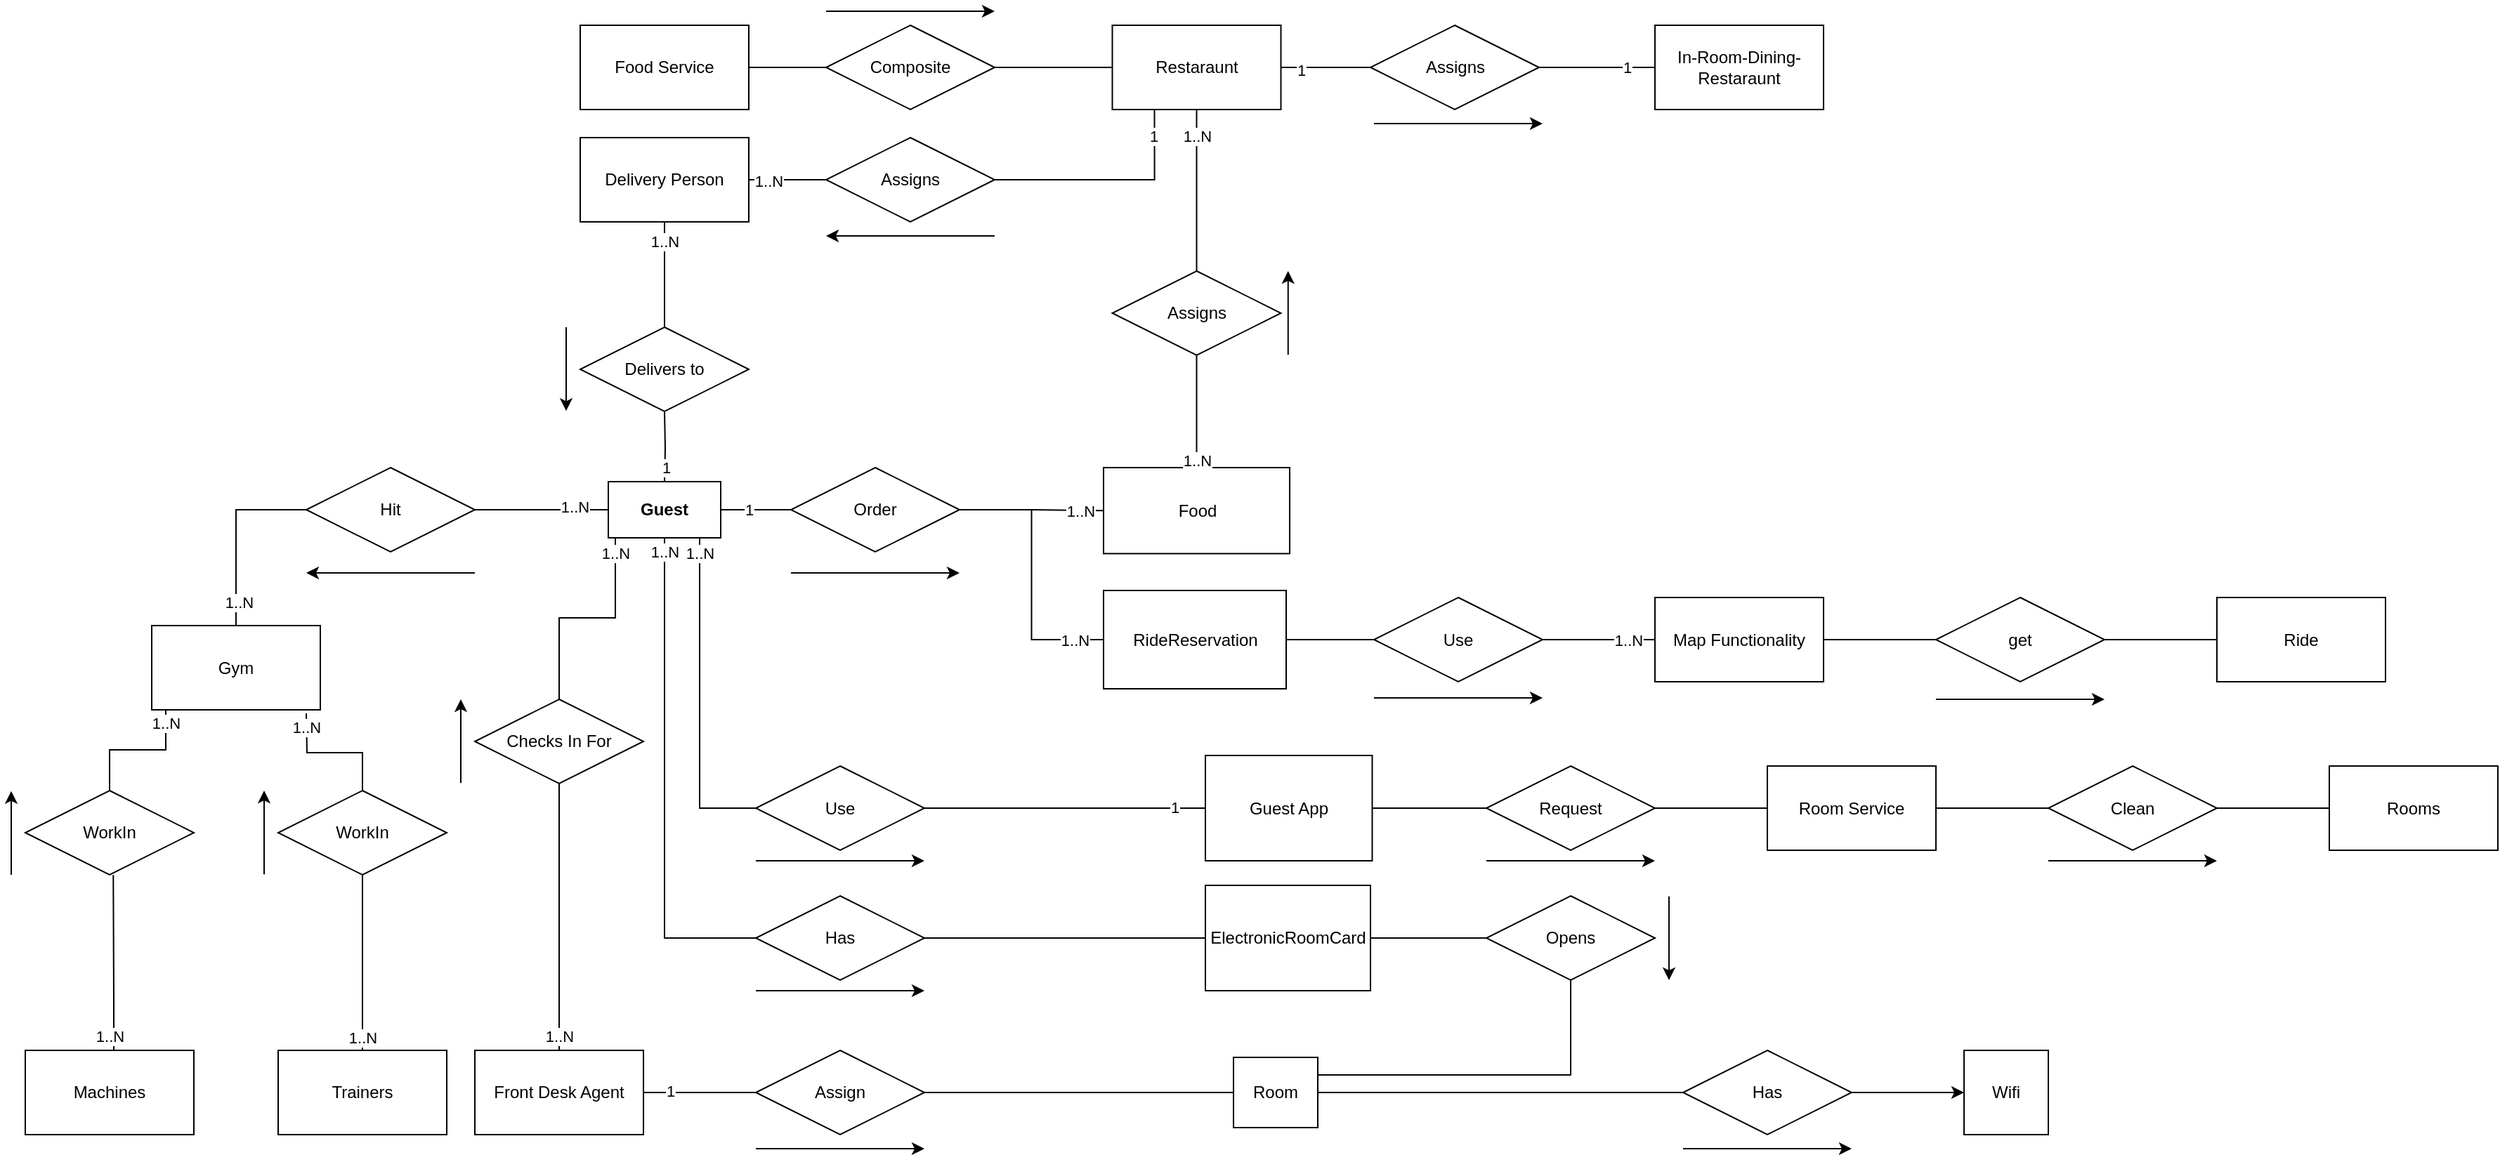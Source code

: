 <mxfile version="22.0.8" type="google">
  <diagram name="Page-1" id="_eDJTNYKVJlXM1pwcMoY">
    <mxGraphModel grid="1" page="1" gridSize="10" guides="1" tooltips="1" connect="1" arrows="1" fold="1" pageScale="1" pageWidth="1100" pageHeight="850" math="0" shadow="0">
      <root>
        <mxCell id="0" />
        <mxCell id="1" parent="0" />
        <mxCell id="5D_t2wd6bcBOvYNkVVdi-1" value="In-Room-Dining-Restaraunt" style="rounded=0;whiteSpace=wrap;html=1;" vertex="1" parent="1">
          <mxGeometry x="640" y="30" width="120" height="60" as="geometry" />
        </mxCell>
        <mxCell id="qog1QDcPpJ-X8tEW6phH-7" style="edgeStyle=orthogonalEdgeStyle;rounded=0;orthogonalLoop=1;jettySize=auto;html=1;exitX=0.5;exitY=1;exitDx=0;exitDy=0;entryX=0.5;entryY=0;entryDx=0;entryDy=0;endArrow=none;endFill=0;" edge="1" parent="1" source="UZWENgZznfQovxyeAAq5-2">
          <mxGeometry relative="1" as="geometry">
            <mxPoint x="-140.0" y="510" as="targetPoint" />
            <Array as="points">
              <mxPoint x="-100" y="395" />
              <mxPoint x="-100" y="452" />
              <mxPoint x="-140" y="452" />
            </Array>
          </mxGeometry>
        </mxCell>
        <mxCell id="98i_EXyfDBNnikVLdvvC-116" value="1..N" style="edgeLabel;html=1;align=center;verticalAlign=middle;resizable=0;points=[];" connectable="0" vertex="1" parent="qog1QDcPpJ-X8tEW6phH-7">
          <mxGeometry x="-0.421" relative="1" as="geometry">
            <mxPoint y="-9" as="offset" />
          </mxGeometry>
        </mxCell>
        <mxCell id="98i_EXyfDBNnikVLdvvC-15" style="edgeStyle=orthogonalEdgeStyle;rounded=0;orthogonalLoop=1;jettySize=auto;html=1;exitX=0;exitY=0.5;exitDx=0;exitDy=0;entryX=1;entryY=0.5;entryDx=0;entryDy=0;endArrow=none;endFill=0;" edge="1" parent="1" source="UZWENgZznfQovxyeAAq5-2" target="98i_EXyfDBNnikVLdvvC-14">
          <mxGeometry relative="1" as="geometry" />
        </mxCell>
        <mxCell id="98i_EXyfDBNnikVLdvvC-114" value="1..N" style="edgeLabel;html=1;align=center;verticalAlign=middle;resizable=0;points=[];" connectable="0" vertex="1" parent="98i_EXyfDBNnikVLdvvC-15">
          <mxGeometry x="-0.486" y="-2" relative="1" as="geometry">
            <mxPoint as="offset" />
          </mxGeometry>
        </mxCell>
        <mxCell id="98i_EXyfDBNnikVLdvvC-24" style="edgeStyle=orthogonalEdgeStyle;rounded=0;orthogonalLoop=1;jettySize=auto;html=1;exitX=0.5;exitY=1;exitDx=0;exitDy=0;entryX=0;entryY=0.5;entryDx=0;entryDy=0;endArrow=none;endFill=0;" edge="1" parent="1" source="UZWENgZznfQovxyeAAq5-2" target="98i_EXyfDBNnikVLdvvC-23">
          <mxGeometry relative="1" as="geometry" />
        </mxCell>
        <mxCell id="98i_EXyfDBNnikVLdvvC-36" value="1..N" style="edgeLabel;html=1;align=center;verticalAlign=middle;resizable=0;points=[];" connectable="0" vertex="1" parent="98i_EXyfDBNnikVLdvvC-24">
          <mxGeometry x="-0.882" y="-2" relative="1" as="geometry">
            <mxPoint x="2" y="-11" as="offset" />
          </mxGeometry>
        </mxCell>
        <mxCell id="98i_EXyfDBNnikVLdvvC-33" style="edgeStyle=orthogonalEdgeStyle;rounded=0;orthogonalLoop=1;jettySize=auto;html=1;exitX=0.75;exitY=1;exitDx=0;exitDy=0;entryX=0;entryY=0.5;entryDx=0;entryDy=0;endArrow=none;endFill=0;" edge="1" parent="1" source="UZWENgZznfQovxyeAAq5-2" target="98i_EXyfDBNnikVLdvvC-30">
          <mxGeometry relative="1" as="geometry">
            <Array as="points">
              <mxPoint x="-40" y="395" />
              <mxPoint x="-40" y="588" />
            </Array>
          </mxGeometry>
        </mxCell>
        <mxCell id="98i_EXyfDBNnikVLdvvC-35" value="1..N" style="edgeLabel;html=1;align=center;verticalAlign=middle;resizable=0;points=[];" connectable="0" vertex="1" parent="98i_EXyfDBNnikVLdvvC-33">
          <mxGeometry x="-0.89" relative="1" as="geometry">
            <mxPoint y="3" as="offset" />
          </mxGeometry>
        </mxCell>
        <mxCell id="98i_EXyfDBNnikVLdvvC-54" style="edgeStyle=orthogonalEdgeStyle;rounded=0;orthogonalLoop=1;jettySize=auto;html=1;exitX=1;exitY=0.5;exitDx=0;exitDy=0;entryX=0;entryY=0.5;entryDx=0;entryDy=0;endArrow=none;endFill=0;" edge="1" parent="1" source="UZWENgZznfQovxyeAAq5-2" target="98i_EXyfDBNnikVLdvvC-53">
          <mxGeometry relative="1" as="geometry" />
        </mxCell>
        <mxCell id="98i_EXyfDBNnikVLdvvC-56" value="1" style="edgeLabel;html=1;align=center;verticalAlign=middle;resizable=0;points=[];" connectable="0" vertex="1" parent="98i_EXyfDBNnikVLdvvC-54">
          <mxGeometry x="-0.217" relative="1" as="geometry">
            <mxPoint as="offset" />
          </mxGeometry>
        </mxCell>
        <mxCell id="UZWENgZznfQovxyeAAq5-2" value="&lt;b&gt;Guest&lt;/b&gt;" style="rounded=0;whiteSpace=wrap;html=1;" vertex="1" parent="1">
          <mxGeometry x="-105" y="355" width="80" height="40" as="geometry" />
        </mxCell>
        <mxCell id="98i_EXyfDBNnikVLdvvC-29" style="edgeStyle=orthogonalEdgeStyle;rounded=0;orthogonalLoop=1;jettySize=auto;html=1;exitX=1;exitY=0.5;exitDx=0;exitDy=0;entryX=0;entryY=0.5;entryDx=0;entryDy=0;endArrow=none;endFill=0;" edge="1" parent="1" source="qog1QDcPpJ-X8tEW6phH-3" target="98i_EXyfDBNnikVLdvvC-28">
          <mxGeometry relative="1" as="geometry" />
        </mxCell>
        <mxCell id="98i_EXyfDBNnikVLdvvC-37" value="1" style="edgeLabel;html=1;align=center;verticalAlign=middle;resizable=0;points=[];" connectable="0" vertex="1" parent="98i_EXyfDBNnikVLdvvC-29">
          <mxGeometry x="-0.542" y="1" relative="1" as="geometry">
            <mxPoint as="offset" />
          </mxGeometry>
        </mxCell>
        <mxCell id="qog1QDcPpJ-X8tEW6phH-3" value="Front Desk Agent" style="rounded=0;whiteSpace=wrap;html=1;" vertex="1" parent="1">
          <mxGeometry x="-200" y="760" width="120" height="60" as="geometry" />
        </mxCell>
        <mxCell id="UZWENgZznfQovxyeAAq5-4" value="Food" style="rounded=0;whiteSpace=wrap;html=1;" vertex="1" parent="1">
          <mxGeometry x="247.5" y="345" width="132.5" height="61.25" as="geometry" />
        </mxCell>
        <mxCell id="98i_EXyfDBNnikVLdvvC-61" style="edgeStyle=orthogonalEdgeStyle;rounded=0;orthogonalLoop=1;jettySize=auto;html=1;exitX=0.25;exitY=1;exitDx=0;exitDy=0;entryX=1;entryY=0.5;entryDx=0;entryDy=0;endArrow=none;endFill=0;" edge="1" parent="1" source="5D_t2wd6bcBOvYNkVVdi-6" target="98i_EXyfDBNnikVLdvvC-58">
          <mxGeometry relative="1" as="geometry" />
        </mxCell>
        <mxCell id="98i_EXyfDBNnikVLdvvC-106" value="1" style="edgeLabel;html=1;align=center;verticalAlign=middle;resizable=0;points=[];" connectable="0" vertex="1" parent="98i_EXyfDBNnikVLdvvC-61">
          <mxGeometry x="-0.768" y="-1" relative="1" as="geometry">
            <mxPoint as="offset" />
          </mxGeometry>
        </mxCell>
        <mxCell id="98i_EXyfDBNnikVLdvvC-74" style="edgeStyle=orthogonalEdgeStyle;rounded=0;orthogonalLoop=1;jettySize=auto;html=1;exitX=1;exitY=0.5;exitDx=0;exitDy=0;entryX=0;entryY=0.5;entryDx=0;entryDy=0;endArrow=none;endFill=0;" edge="1" parent="1" source="5D_t2wd6bcBOvYNkVVdi-6" target="98i_EXyfDBNnikVLdvvC-71">
          <mxGeometry relative="1" as="geometry" />
        </mxCell>
        <mxCell id="98i_EXyfDBNnikVLdvvC-109" value="1" style="edgeLabel;html=1;align=center;verticalAlign=middle;resizable=0;points=[];" connectable="0" vertex="1" parent="98i_EXyfDBNnikVLdvvC-74">
          <mxGeometry x="-0.553" y="-2" relative="1" as="geometry">
            <mxPoint as="offset" />
          </mxGeometry>
        </mxCell>
        <mxCell id="98i_EXyfDBNnikVLdvvC-76" style="edgeStyle=orthogonalEdgeStyle;rounded=0;orthogonalLoop=1;jettySize=auto;html=1;exitX=0.5;exitY=1;exitDx=0;exitDy=0;entryX=0.5;entryY=0;entryDx=0;entryDy=0;endArrow=none;endFill=0;" edge="1" parent="1" source="5D_t2wd6bcBOvYNkVVdi-6" target="98i_EXyfDBNnikVLdvvC-75">
          <mxGeometry relative="1" as="geometry" />
        </mxCell>
        <mxCell id="98i_EXyfDBNnikVLdvvC-105" value="1..N" style="edgeLabel;html=1;align=center;verticalAlign=middle;resizable=0;points=[];" connectable="0" vertex="1" parent="98i_EXyfDBNnikVLdvvC-76">
          <mxGeometry x="-0.67" relative="1" as="geometry">
            <mxPoint as="offset" />
          </mxGeometry>
        </mxCell>
        <mxCell id="5D_t2wd6bcBOvYNkVVdi-6" value="Restaraunt" style="rounded=0;whiteSpace=wrap;html=1;" vertex="1" parent="1">
          <mxGeometry x="253.75" y="30" width="120" height="60" as="geometry" />
        </mxCell>
        <mxCell id="qog1QDcPpJ-X8tEW6phH-8" style="edgeStyle=orthogonalEdgeStyle;rounded=0;orthogonalLoop=1;jettySize=auto;html=1;exitX=0.5;exitY=1;exitDx=0;exitDy=0;entryX=0.5;entryY=0;entryDx=0;entryDy=0;endArrow=none;endFill=0;" edge="1" parent="1" source="98i_EXyfDBNnikVLdvvC-21" target="qog1QDcPpJ-X8tEW6phH-3">
          <mxGeometry relative="1" as="geometry">
            <mxPoint x="-140.0" y="590" as="sourcePoint" />
          </mxGeometry>
        </mxCell>
        <mxCell id="98i_EXyfDBNnikVLdvvC-13" value="1..N" style="edgeLabel;html=1;align=center;verticalAlign=middle;resizable=0;points=[];" connectable="0" vertex="1" parent="qog1QDcPpJ-X8tEW6phH-8">
          <mxGeometry x="0.81" relative="1" as="geometry">
            <mxPoint y="8" as="offset" />
          </mxGeometry>
        </mxCell>
        <mxCell id="UZWENgZznfQovxyeAAq5-44" value="Gym" style="rounded=0;whiteSpace=wrap;html=1;" vertex="1" parent="1">
          <mxGeometry x="-430" y="457.5" width="120" height="60" as="geometry" />
        </mxCell>
        <mxCell id="98i_EXyfDBNnikVLdvvC-50" style="edgeStyle=orthogonalEdgeStyle;rounded=0;orthogonalLoop=1;jettySize=auto;html=1;exitX=0.5;exitY=1;exitDx=0;exitDy=0;entryX=0.5;entryY=0;entryDx=0;entryDy=0;endArrow=none;endFill=0;" edge="1" parent="1" source="UZWENgZznfQovxyeAAq5-19" target="98i_EXyfDBNnikVLdvvC-49">
          <mxGeometry relative="1" as="geometry" />
        </mxCell>
        <mxCell id="98i_EXyfDBNnikVLdvvC-51" value="1..N" style="edgeLabel;html=1;align=center;verticalAlign=middle;resizable=0;points=[];" connectable="0" vertex="1" parent="98i_EXyfDBNnikVLdvvC-50">
          <mxGeometry x="-0.628" relative="1" as="geometry">
            <mxPoint as="offset" />
          </mxGeometry>
        </mxCell>
        <mxCell id="UZWENgZznfQovxyeAAq5-19" value="Delivery Person" style="rounded=0;whiteSpace=wrap;html=1;" vertex="1" parent="1">
          <mxGeometry x="-125" y="110" width="120" height="60" as="geometry" />
        </mxCell>
        <mxCell id="UZWENgZznfQovxyeAAq5-21" style="edgeStyle=orthogonalEdgeStyle;rounded=0;orthogonalLoop=1;jettySize=auto;html=1;exitX=0.5;exitY=1;exitDx=0;exitDy=0;entryX=0.5;entryY=0;entryDx=0;entryDy=0;endArrow=none;endFill=0;" edge="1" parent="1" target="UZWENgZznfQovxyeAAq5-2">
          <mxGeometry relative="1" as="geometry">
            <mxPoint x="-65" y="305.0" as="sourcePoint" />
          </mxGeometry>
        </mxCell>
        <mxCell id="98i_EXyfDBNnikVLdvvC-52" value="1" style="edgeLabel;html=1;align=center;verticalAlign=middle;resizable=0;points=[];" connectable="0" vertex="1" parent="UZWENgZznfQovxyeAAq5-21">
          <mxGeometry x="-0.3" y="-1" relative="1" as="geometry">
            <mxPoint x="1" y="22" as="offset" />
          </mxGeometry>
        </mxCell>
        <mxCell id="98i_EXyfDBNnikVLdvvC-94" style="edgeStyle=orthogonalEdgeStyle;rounded=0;orthogonalLoop=1;jettySize=auto;html=1;exitX=1;exitY=0.5;exitDx=0;exitDy=0;entryX=0;entryY=0.5;entryDx=0;entryDy=0;endArrow=none;endFill=0;" edge="1" parent="1" source="5D_t2wd6bcBOvYNkVVdi-29" target="98i_EXyfDBNnikVLdvvC-86">
          <mxGeometry relative="1" as="geometry" />
        </mxCell>
        <mxCell id="5D_t2wd6bcBOvYNkVVdi-29" value="Guest App" style="rounded=0;whiteSpace=wrap;html=1;" vertex="1" parent="1">
          <mxGeometry x="320" y="550" width="118.75" height="75" as="geometry" />
        </mxCell>
        <mxCell id="UZWENgZznfQovxyeAAq5-82" style="edgeStyle=orthogonalEdgeStyle;rounded=0;orthogonalLoop=1;jettySize=auto;html=1;exitX=0.75;exitY=0;exitDx=0;exitDy=0;endArrow=none;endFill=0;entryX=0.522;entryY=1.003;entryDx=0;entryDy=0;entryPerimeter=0;" edge="1" parent="1" source="UZWENgZznfQovxyeAAq5-53" target="98i_EXyfDBNnikVLdvvC-2">
          <mxGeometry relative="1" as="geometry">
            <mxPoint x="-405" y="645" as="targetPoint" />
            <Array as="points">
              <mxPoint x="-457" y="760" />
              <mxPoint x="-457" y="725" />
            </Array>
          </mxGeometry>
        </mxCell>
        <mxCell id="98i_EXyfDBNnikVLdvvC-11" value="1..N" style="edgeLabel;html=1;align=center;verticalAlign=middle;resizable=0;points=[];" connectable="0" vertex="1" parent="UZWENgZznfQovxyeAAq5-82">
          <mxGeometry x="-0.365" relative="1" as="geometry">
            <mxPoint x="-3" y="11" as="offset" />
          </mxGeometry>
        </mxCell>
        <mxCell id="UZWENgZznfQovxyeAAq5-53" value="Machines" style="rounded=0;whiteSpace=wrap;html=1;" vertex="1" parent="1">
          <mxGeometry x="-520" y="760" width="120" height="60" as="geometry" />
        </mxCell>
        <mxCell id="UZWENgZznfQovxyeAAq5-55" value="Trainers" style="rounded=0;whiteSpace=wrap;html=1;" vertex="1" parent="1">
          <mxGeometry x="-340" y="760" width="120" height="60" as="geometry" />
        </mxCell>
        <mxCell id="qog1QDcPpJ-X8tEW6phH-16" value="Wifi" style="rounded=0;whiteSpace=wrap;html=1;" vertex="1" parent="1">
          <mxGeometry x="860" y="760" width="60" height="60" as="geometry" />
        </mxCell>
        <mxCell id="UZWENgZznfQovxyeAAq5-99" style="edgeStyle=orthogonalEdgeStyle;rounded=0;orthogonalLoop=1;jettySize=auto;html=1;exitX=1;exitY=0.5;exitDx=0;exitDy=0;entryX=0;entryY=0.5;entryDx=0;entryDy=0;endArrow=none;endFill=0;" edge="1" parent="1" source="98i_EXyfDBNnikVLdvvC-23" target="5D_t2wd6bcBOvYNkVVdi-46">
          <mxGeometry relative="1" as="geometry">
            <mxPoint x="190" y="687.5" as="sourcePoint" />
          </mxGeometry>
        </mxCell>
        <mxCell id="98i_EXyfDBNnikVLdvvC-47" style="edgeStyle=orthogonalEdgeStyle;rounded=0;orthogonalLoop=1;jettySize=auto;html=1;exitX=1;exitY=0.5;exitDx=0;exitDy=0;entryX=0;entryY=0.5;entryDx=0;entryDy=0;endArrow=none;endFill=0;" edge="1" parent="1" source="UZWENgZznfQovxyeAAq5-28" target="98i_EXyfDBNnikVLdvvC-46">
          <mxGeometry relative="1" as="geometry" />
        </mxCell>
        <mxCell id="UZWENgZznfQovxyeAAq5-28" value="RideReservation" style="rounded=0;whiteSpace=wrap;html=1;" vertex="1" parent="1">
          <mxGeometry x="247.5" y="432.5" width="130" height="70" as="geometry" />
        </mxCell>
        <mxCell id="UZWENgZznfQovxyeAAq5-90" style="edgeStyle=orthogonalEdgeStyle;rounded=0;orthogonalLoop=1;jettySize=auto;html=1;exitX=0;exitY=0.5;exitDx=0;exitDy=0;entryX=0.5;entryY=0;entryDx=0;entryDy=0;endArrow=none;endFill=0;" edge="1" parent="1" target="UZWENgZznfQovxyeAAq5-44">
          <mxGeometry relative="1" as="geometry">
            <mxPoint x="-320.0" y="375.0" as="sourcePoint" />
            <Array as="points">
              <mxPoint x="-370" y="375" />
            </Array>
          </mxGeometry>
        </mxCell>
        <mxCell id="98i_EXyfDBNnikVLdvvC-115" value="1..N" style="edgeLabel;html=1;align=center;verticalAlign=middle;resizable=0;points=[];" connectable="0" vertex="1" parent="UZWENgZznfQovxyeAAq5-90">
          <mxGeometry x="0.751" y="2" relative="1" as="geometry">
            <mxPoint as="offset" />
          </mxGeometry>
        </mxCell>
        <mxCell id="98i_EXyfDBNnikVLdvvC-93" style="edgeStyle=orthogonalEdgeStyle;rounded=0;orthogonalLoop=1;jettySize=auto;html=1;exitX=1;exitY=0.5;exitDx=0;exitDy=0;entryX=0;entryY=0.5;entryDx=0;entryDy=0;endArrow=none;endFill=0;" edge="1" parent="1" source="UZWENgZznfQovxyeAAq5-59" target="98i_EXyfDBNnikVLdvvC-92">
          <mxGeometry relative="1" as="geometry" />
        </mxCell>
        <mxCell id="UZWENgZznfQovxyeAAq5-59" value="Map Functionality" style="rounded=0;whiteSpace=wrap;html=1;" vertex="1" parent="1">
          <mxGeometry x="640" y="437.5" width="120" height="60" as="geometry" />
        </mxCell>
        <mxCell id="98i_EXyfDBNnikVLdvvC-39" style="edgeStyle=orthogonalEdgeStyle;rounded=0;orthogonalLoop=1;jettySize=auto;html=1;exitX=1;exitY=0.5;exitDx=0;exitDy=0;entryX=0;entryY=0.5;entryDx=0;entryDy=0;endArrow=none;endFill=0;" edge="1" parent="1" source="UZWENgZznfQovxyeAAq5-31">
          <mxGeometry relative="1" as="geometry">
            <mxPoint x="660" y="790" as="targetPoint" />
          </mxGeometry>
        </mxCell>
        <mxCell id="UZWENgZznfQovxyeAAq5-31" value="Room" style="rounded=0;whiteSpace=wrap;html=1;" vertex="1" parent="1">
          <mxGeometry x="340" y="765" width="60" height="50" as="geometry" />
        </mxCell>
        <mxCell id="98i_EXyfDBNnikVLdvvC-41" style="edgeStyle=orthogonalEdgeStyle;rounded=0;orthogonalLoop=1;jettySize=auto;html=1;exitX=0.5;exitY=1;exitDx=0;exitDy=0;entryX=1;entryY=0.25;entryDx=0;entryDy=0;endArrow=none;endFill=0;" edge="1" parent="1" source="5D_t2wd6bcBOvYNkVVdi-34" target="UZWENgZznfQovxyeAAq5-31">
          <mxGeometry relative="1" as="geometry" />
        </mxCell>
        <mxCell id="5D_t2wd6bcBOvYNkVVdi-34" value="Opens" style="rhombus;whiteSpace=wrap;html=1;" vertex="1" parent="1">
          <mxGeometry x="520" y="650" width="120" height="60" as="geometry" />
        </mxCell>
        <mxCell id="98i_EXyfDBNnikVLdvvC-90" style="edgeStyle=orthogonalEdgeStyle;rounded=0;orthogonalLoop=1;jettySize=auto;html=1;exitX=1;exitY=0.5;exitDx=0;exitDy=0;entryX=0;entryY=0.5;entryDx=0;entryDy=0;endArrow=none;endFill=0;" edge="1" parent="1" source="UZWENgZznfQovxyeAAq5-74" target="98i_EXyfDBNnikVLdvvC-89">
          <mxGeometry relative="1" as="geometry" />
        </mxCell>
        <mxCell id="UZWENgZznfQovxyeAAq5-74" value="Room Service" style="rounded=0;whiteSpace=wrap;html=1;" vertex="1" parent="1">
          <mxGeometry x="720" y="557.5" width="120" height="60" as="geometry" />
        </mxCell>
        <mxCell id="98i_EXyfDBNnikVLdvvC-40" style="edgeStyle=orthogonalEdgeStyle;rounded=0;orthogonalLoop=1;jettySize=auto;html=1;exitX=1;exitY=0.5;exitDx=0;exitDy=0;entryX=0;entryY=0.5;entryDx=0;entryDy=0;endArrow=none;endFill=0;" edge="1" parent="1" source="5D_t2wd6bcBOvYNkVVdi-46" target="5D_t2wd6bcBOvYNkVVdi-34">
          <mxGeometry relative="1" as="geometry" />
        </mxCell>
        <mxCell id="5D_t2wd6bcBOvYNkVVdi-46" value="ElectronicRoomCard" style="rounded=0;whiteSpace=wrap;html=1;" vertex="1" parent="1">
          <mxGeometry x="320" y="642.5" width="117.5" height="75" as="geometry" />
        </mxCell>
        <mxCell id="UZWENgZznfQovxyeAAq5-78" value="Rooms" style="rounded=0;whiteSpace=wrap;html=1;" vertex="1" parent="1">
          <mxGeometry x="1120" y="557.5" width="120" height="60" as="geometry" />
        </mxCell>
        <mxCell id="UZWENgZznfQovxyeAAq5-91" style="edgeStyle=orthogonalEdgeStyle;rounded=0;orthogonalLoop=1;jettySize=auto;html=1;exitX=0.5;exitY=1;exitDx=0;exitDy=0;entryX=0.5;entryY=0;entryDx=0;entryDy=0;endArrow=none;endFill=0;" edge="1" parent="1" source="UZWENgZznfQovxyeAAq5-44" target="98i_EXyfDBNnikVLdvvC-2">
          <mxGeometry relative="1" as="geometry">
            <mxPoint x="-370" y="585" as="targetPoint" />
            <Array as="points">
              <mxPoint x="-420" y="518" />
              <mxPoint x="-420" y="546" />
              <mxPoint x="-460" y="546" />
            </Array>
          </mxGeometry>
        </mxCell>
        <mxCell id="98i_EXyfDBNnikVLdvvC-10" value="1..N" style="edgeLabel;html=1;align=center;verticalAlign=middle;resizable=0;points=[];" connectable="0" vertex="1" parent="UZWENgZznfQovxyeAAq5-91">
          <mxGeometry x="-0.196" relative="1" as="geometry">
            <mxPoint as="offset" />
          </mxGeometry>
        </mxCell>
        <mxCell id="98i_EXyfDBNnikVLdvvC-2" value="WorkIn" style="shape=rhombus;perimeter=rhombusPerimeter;whiteSpace=wrap;html=1;align=center;" vertex="1" parent="1">
          <mxGeometry x="-520" y="575" width="120" height="60" as="geometry" />
        </mxCell>
        <mxCell id="98i_EXyfDBNnikVLdvvC-6" style="edgeStyle=orthogonalEdgeStyle;rounded=0;orthogonalLoop=1;jettySize=auto;html=1;exitX=0.5;exitY=1;exitDx=0;exitDy=0;entryX=0.5;entryY=0;entryDx=0;entryDy=0;endArrow=none;endFill=0;" edge="1" parent="1" source="98i_EXyfDBNnikVLdvvC-3" target="UZWENgZznfQovxyeAAq5-55">
          <mxGeometry relative="1" as="geometry">
            <Array as="points">
              <mxPoint x="-280" y="725" />
            </Array>
          </mxGeometry>
        </mxCell>
        <mxCell id="98i_EXyfDBNnikVLdvvC-12" value="1..N" style="edgeLabel;html=1;align=center;verticalAlign=middle;resizable=0;points=[];" connectable="0" vertex="1" parent="98i_EXyfDBNnikVLdvvC-6">
          <mxGeometry x="0.655" relative="1" as="geometry">
            <mxPoint y="12" as="offset" />
          </mxGeometry>
        </mxCell>
        <mxCell id="98i_EXyfDBNnikVLdvvC-7" style="edgeStyle=orthogonalEdgeStyle;rounded=0;orthogonalLoop=1;jettySize=auto;html=1;exitX=0.5;exitY=0;exitDx=0;exitDy=0;endArrow=none;endFill=0;" edge="1" parent="1" source="98i_EXyfDBNnikVLdvvC-3">
          <mxGeometry relative="1" as="geometry">
            <mxPoint x="-320" y="520" as="targetPoint" />
          </mxGeometry>
        </mxCell>
        <mxCell id="98i_EXyfDBNnikVLdvvC-9" value="1..N" style="edgeLabel;html=1;align=center;verticalAlign=middle;resizable=0;points=[];" connectable="0" vertex="1" parent="98i_EXyfDBNnikVLdvvC-7">
          <mxGeometry x="0.786" relative="1" as="geometry">
            <mxPoint as="offset" />
          </mxGeometry>
        </mxCell>
        <mxCell id="98i_EXyfDBNnikVLdvvC-3" value="WorkIn" style="shape=rhombus;perimeter=rhombusPerimeter;whiteSpace=wrap;html=1;align=center;" vertex="1" parent="1">
          <mxGeometry x="-340" y="575" width="120" height="60" as="geometry" />
        </mxCell>
        <mxCell id="98i_EXyfDBNnikVLdvvC-14" value="Hit" style="shape=rhombus;perimeter=rhombusPerimeter;whiteSpace=wrap;html=1;align=center;" vertex="1" parent="1">
          <mxGeometry x="-320" y="345" width="120" height="60" as="geometry" />
        </mxCell>
        <mxCell id="98i_EXyfDBNnikVLdvvC-16" value="" style="endArrow=classic;html=1;rounded=0;" edge="1" parent="1">
          <mxGeometry width="50" height="50" relative="1" as="geometry">
            <mxPoint x="-200" y="420" as="sourcePoint" />
            <mxPoint x="-320" y="420" as="targetPoint" />
          </mxGeometry>
        </mxCell>
        <mxCell id="98i_EXyfDBNnikVLdvvC-19" value="" style="endArrow=classic;html=1;rounded=0;" edge="1" parent="1">
          <mxGeometry width="50" height="50" relative="1" as="geometry">
            <mxPoint x="-530" y="635" as="sourcePoint" />
            <mxPoint x="-530" y="575.34" as="targetPoint" />
          </mxGeometry>
        </mxCell>
        <mxCell id="98i_EXyfDBNnikVLdvvC-20" value="" style="endArrow=classic;html=1;rounded=0;" edge="1" parent="1">
          <mxGeometry width="50" height="50" relative="1" as="geometry">
            <mxPoint x="-350" y="634.66" as="sourcePoint" />
            <mxPoint x="-350" y="575" as="targetPoint" />
          </mxGeometry>
        </mxCell>
        <mxCell id="98i_EXyfDBNnikVLdvvC-21" value="Checks In For" style="shape=rhombus;perimeter=rhombusPerimeter;whiteSpace=wrap;html=1;align=center;" vertex="1" parent="1">
          <mxGeometry x="-200" y="510" width="120" height="60" as="geometry" />
        </mxCell>
        <mxCell id="98i_EXyfDBNnikVLdvvC-22" value="" style="endArrow=classic;html=1;rounded=0;" edge="1" parent="1">
          <mxGeometry width="50" height="50" relative="1" as="geometry">
            <mxPoint x="-210" y="569.66" as="sourcePoint" />
            <mxPoint x="-210" y="510" as="targetPoint" />
          </mxGeometry>
        </mxCell>
        <mxCell id="98i_EXyfDBNnikVLdvvC-23" value="Has" style="shape=rhombus;perimeter=rhombusPerimeter;whiteSpace=wrap;html=1;align=center;" vertex="1" parent="1">
          <mxGeometry y="650" width="120" height="60" as="geometry" />
        </mxCell>
        <mxCell id="98i_EXyfDBNnikVLdvvC-38" style="edgeStyle=orthogonalEdgeStyle;rounded=0;orthogonalLoop=1;jettySize=auto;html=1;exitX=1;exitY=0.5;exitDx=0;exitDy=0;entryX=0;entryY=0.5;entryDx=0;entryDy=0;endArrow=none;endFill=0;" edge="1" parent="1" source="98i_EXyfDBNnikVLdvvC-28" target="UZWENgZznfQovxyeAAq5-31">
          <mxGeometry relative="1" as="geometry">
            <mxPoint x="260" y="810" as="targetPoint" />
          </mxGeometry>
        </mxCell>
        <mxCell id="98i_EXyfDBNnikVLdvvC-28" value="Assign" style="shape=rhombus;perimeter=rhombusPerimeter;whiteSpace=wrap;html=1;align=center;" vertex="1" parent="1">
          <mxGeometry y="760" width="120" height="60" as="geometry" />
        </mxCell>
        <mxCell id="98i_EXyfDBNnikVLdvvC-34" style="edgeStyle=orthogonalEdgeStyle;rounded=0;orthogonalLoop=1;jettySize=auto;html=1;exitX=1;exitY=0.5;exitDx=0;exitDy=0;entryX=0;entryY=0.5;entryDx=0;entryDy=0;endArrow=none;endFill=0;" edge="1" parent="1" source="98i_EXyfDBNnikVLdvvC-30" target="5D_t2wd6bcBOvYNkVVdi-29">
          <mxGeometry relative="1" as="geometry" />
        </mxCell>
        <mxCell id="98i_EXyfDBNnikVLdvvC-117" value="1" style="edgeLabel;html=1;align=center;verticalAlign=middle;resizable=0;points=[];" connectable="0" vertex="1" parent="98i_EXyfDBNnikVLdvvC-34">
          <mxGeometry x="0.776" y="2" relative="1" as="geometry">
            <mxPoint y="1" as="offset" />
          </mxGeometry>
        </mxCell>
        <mxCell id="98i_EXyfDBNnikVLdvvC-30" value="Use" style="shape=rhombus;perimeter=rhombusPerimeter;whiteSpace=wrap;html=1;align=center;" vertex="1" parent="1">
          <mxGeometry y="557.5" width="120" height="60" as="geometry" />
        </mxCell>
        <mxCell id="98i_EXyfDBNnikVLdvvC-42" value="" style="endArrow=classic;html=1;rounded=0;" edge="1" parent="1">
          <mxGeometry width="50" height="50" relative="1" as="geometry">
            <mxPoint x="660" y="830" as="sourcePoint" />
            <mxPoint x="780" y="830" as="targetPoint" />
          </mxGeometry>
        </mxCell>
        <mxCell id="98i_EXyfDBNnikVLdvvC-45" style="edgeStyle=orthogonalEdgeStyle;rounded=0;orthogonalLoop=1;jettySize=auto;html=1;exitX=1;exitY=0.5;exitDx=0;exitDy=0;entryX=0;entryY=0.5;entryDx=0;entryDy=0;" edge="1" parent="1" source="98i_EXyfDBNnikVLdvvC-43" target="qog1QDcPpJ-X8tEW6phH-16">
          <mxGeometry relative="1" as="geometry" />
        </mxCell>
        <mxCell id="98i_EXyfDBNnikVLdvvC-43" value="Has" style="rhombus;whiteSpace=wrap;html=1;" vertex="1" parent="1">
          <mxGeometry x="660" y="760" width="120" height="60" as="geometry" />
        </mxCell>
        <mxCell id="98i_EXyfDBNnikVLdvvC-84" style="edgeStyle=orthogonalEdgeStyle;rounded=0;orthogonalLoop=1;jettySize=auto;html=1;exitX=1;exitY=0.5;exitDx=0;exitDy=0;entryX=0;entryY=0.5;entryDx=0;entryDy=0;endArrow=none;endFill=0;" edge="1" parent="1" source="98i_EXyfDBNnikVLdvvC-46" target="UZWENgZznfQovxyeAAq5-59">
          <mxGeometry relative="1" as="geometry" />
        </mxCell>
        <mxCell id="98i_EXyfDBNnikVLdvvC-85" value="1..N" style="edgeLabel;html=1;align=center;verticalAlign=middle;resizable=0;points=[];" connectable="0" vertex="1" parent="98i_EXyfDBNnikVLdvvC-84">
          <mxGeometry x="0.757" y="1" relative="1" as="geometry">
            <mxPoint x="-10" y="1" as="offset" />
          </mxGeometry>
        </mxCell>
        <mxCell id="98i_EXyfDBNnikVLdvvC-46" value="Use" style="rhombus;whiteSpace=wrap;html=1;" vertex="1" parent="1">
          <mxGeometry x="440" y="437.5" width="120" height="60" as="geometry" />
        </mxCell>
        <mxCell id="98i_EXyfDBNnikVLdvvC-48" value="" style="endArrow=classic;html=1;rounded=0;" edge="1" parent="1">
          <mxGeometry width="50" height="50" relative="1" as="geometry">
            <mxPoint x="-135" y="245.0" as="sourcePoint" />
            <mxPoint x="-135" y="304.66" as="targetPoint" />
          </mxGeometry>
        </mxCell>
        <mxCell id="98i_EXyfDBNnikVLdvvC-49" value="Delivers to" style="rhombus;whiteSpace=wrap;html=1;" vertex="1" parent="1">
          <mxGeometry x="-125" y="245" width="120" height="60" as="geometry" />
        </mxCell>
        <mxCell id="98i_EXyfDBNnikVLdvvC-55" style="edgeStyle=orthogonalEdgeStyle;rounded=0;orthogonalLoop=1;jettySize=auto;html=1;exitX=1;exitY=0.5;exitDx=0;exitDy=0;entryX=0;entryY=0.5;entryDx=0;entryDy=0;endArrow=none;endFill=0;" edge="1" parent="1" source="98i_EXyfDBNnikVLdvvC-53" target="UZWENgZznfQovxyeAAq5-4">
          <mxGeometry relative="1" as="geometry" />
        </mxCell>
        <mxCell id="98i_EXyfDBNnikVLdvvC-57" value="1..N" style="edgeLabel;html=1;align=center;verticalAlign=middle;resizable=0;points=[];" connectable="0" vertex="1" parent="98i_EXyfDBNnikVLdvvC-55">
          <mxGeometry x="0.101" y="1" relative="1" as="geometry">
            <mxPoint x="29" y="1" as="offset" />
          </mxGeometry>
        </mxCell>
        <mxCell id="98i_EXyfDBNnikVLdvvC-82" style="edgeStyle=orthogonalEdgeStyle;rounded=0;orthogonalLoop=1;jettySize=auto;html=1;exitX=1;exitY=0.5;exitDx=0;exitDy=0;entryX=0;entryY=0.5;entryDx=0;entryDy=0;endArrow=none;endFill=0;" edge="1" parent="1" source="98i_EXyfDBNnikVLdvvC-53" target="UZWENgZznfQovxyeAAq5-28">
          <mxGeometry relative="1" as="geometry" />
        </mxCell>
        <mxCell id="98i_EXyfDBNnikVLdvvC-83" value="1..N" style="edgeLabel;html=1;align=center;verticalAlign=middle;resizable=0;points=[];" connectable="0" vertex="1" parent="98i_EXyfDBNnikVLdvvC-82">
          <mxGeometry x="0.786" relative="1" as="geometry">
            <mxPoint as="offset" />
          </mxGeometry>
        </mxCell>
        <mxCell id="98i_EXyfDBNnikVLdvvC-53" value="Order" style="rhombus;whiteSpace=wrap;html=1;" vertex="1" parent="1">
          <mxGeometry x="25" y="345" width="120" height="60" as="geometry" />
        </mxCell>
        <mxCell id="98i_EXyfDBNnikVLdvvC-60" style="edgeStyle=orthogonalEdgeStyle;rounded=0;orthogonalLoop=1;jettySize=auto;html=1;exitX=0;exitY=0.5;exitDx=0;exitDy=0;entryX=1;entryY=0.5;entryDx=0;entryDy=0;endArrow=none;endFill=0;" edge="1" parent="1" source="98i_EXyfDBNnikVLdvvC-58" target="UZWENgZznfQovxyeAAq5-19">
          <mxGeometry relative="1" as="geometry" />
        </mxCell>
        <mxCell id="98i_EXyfDBNnikVLdvvC-107" value="1..N" style="edgeLabel;html=1;align=center;verticalAlign=middle;resizable=0;points=[];" connectable="0" vertex="1" parent="98i_EXyfDBNnikVLdvvC-60">
          <mxGeometry x="0.491" y="1" relative="1" as="geometry">
            <mxPoint as="offset" />
          </mxGeometry>
        </mxCell>
        <mxCell id="98i_EXyfDBNnikVLdvvC-58" value="Assigns" style="rhombus;whiteSpace=wrap;html=1;" vertex="1" parent="1">
          <mxGeometry x="50" y="110" width="120" height="60" as="geometry" />
        </mxCell>
        <mxCell id="98i_EXyfDBNnikVLdvvC-62" value="" style="endArrow=classic;html=1;rounded=0;" edge="1" parent="1">
          <mxGeometry width="50" height="50" relative="1" as="geometry">
            <mxPoint x="170" y="180" as="sourcePoint" />
            <mxPoint x="50" y="180" as="targetPoint" />
          </mxGeometry>
        </mxCell>
        <mxCell id="98i_EXyfDBNnikVLdvvC-63" value="" style="endArrow=classic;html=1;rounded=0;" edge="1" parent="1">
          <mxGeometry width="50" height="50" relative="1" as="geometry">
            <mxPoint x="50" y="20" as="sourcePoint" />
            <mxPoint x="170" y="20" as="targetPoint" />
          </mxGeometry>
        </mxCell>
        <mxCell id="98i_EXyfDBNnikVLdvvC-69" style="edgeStyle=orthogonalEdgeStyle;rounded=0;orthogonalLoop=1;jettySize=auto;html=1;exitX=0;exitY=0.5;exitDx=0;exitDy=0;entryX=1;entryY=0.5;entryDx=0;entryDy=0;endArrow=none;endFill=0;" edge="1" parent="1" source="98i_EXyfDBNnikVLdvvC-64" target="98i_EXyfDBNnikVLdvvC-68">
          <mxGeometry relative="1" as="geometry" />
        </mxCell>
        <mxCell id="98i_EXyfDBNnikVLdvvC-70" style="edgeStyle=orthogonalEdgeStyle;rounded=0;orthogonalLoop=1;jettySize=auto;html=1;exitX=1;exitY=0.5;exitDx=0;exitDy=0;entryX=0;entryY=0.5;entryDx=0;entryDy=0;endArrow=none;endFill=0;" edge="1" parent="1" source="98i_EXyfDBNnikVLdvvC-64" target="5D_t2wd6bcBOvYNkVVdi-6">
          <mxGeometry relative="1" as="geometry" />
        </mxCell>
        <mxCell id="98i_EXyfDBNnikVLdvvC-64" value="Composite" style="rhombus;whiteSpace=wrap;html=1;" vertex="1" parent="1">
          <mxGeometry x="50" y="30.0" width="120" height="60" as="geometry" />
        </mxCell>
        <mxCell id="98i_EXyfDBNnikVLdvvC-68" value="Food Service" style="rounded=0;whiteSpace=wrap;html=1;" vertex="1" parent="1">
          <mxGeometry x="-125" y="30" width="120" height="60" as="geometry" />
        </mxCell>
        <mxCell id="98i_EXyfDBNnikVLdvvC-102" style="edgeStyle=orthogonalEdgeStyle;rounded=0;orthogonalLoop=1;jettySize=auto;html=1;exitX=1;exitY=0.5;exitDx=0;exitDy=0;entryX=0;entryY=0.5;entryDx=0;entryDy=0;endArrow=none;endFill=0;" edge="1" parent="1" source="98i_EXyfDBNnikVLdvvC-71" target="5D_t2wd6bcBOvYNkVVdi-1">
          <mxGeometry relative="1" as="geometry" />
        </mxCell>
        <mxCell id="98i_EXyfDBNnikVLdvvC-110" value="1" style="edgeLabel;html=1;align=center;verticalAlign=middle;resizable=0;points=[];" connectable="0" vertex="1" parent="98i_EXyfDBNnikVLdvvC-102">
          <mxGeometry x="0.491" relative="1" as="geometry">
            <mxPoint x="1" as="offset" />
          </mxGeometry>
        </mxCell>
        <mxCell id="98i_EXyfDBNnikVLdvvC-71" value="Assigns" style="rhombus;whiteSpace=wrap;html=1;" vertex="1" parent="1">
          <mxGeometry x="437.5" y="30.0" width="120" height="60" as="geometry" />
        </mxCell>
        <mxCell id="98i_EXyfDBNnikVLdvvC-73" value="" style="endArrow=classic;html=1;rounded=0;" edge="1" parent="1">
          <mxGeometry width="50" height="50" relative="1" as="geometry">
            <mxPoint x="25" y="420" as="sourcePoint" />
            <mxPoint x="145" y="420" as="targetPoint" />
          </mxGeometry>
        </mxCell>
        <mxCell id="98i_EXyfDBNnikVLdvvC-77" style="edgeStyle=orthogonalEdgeStyle;rounded=0;orthogonalLoop=1;jettySize=auto;html=1;exitX=0.5;exitY=1;exitDx=0;exitDy=0;entryX=0.5;entryY=0;entryDx=0;entryDy=0;endArrow=none;endFill=0;" edge="1" parent="1" source="98i_EXyfDBNnikVLdvvC-75" target="UZWENgZznfQovxyeAAq5-4">
          <mxGeometry relative="1" as="geometry" />
        </mxCell>
        <mxCell id="98i_EXyfDBNnikVLdvvC-104" value="1..N" style="edgeLabel;html=1;align=center;verticalAlign=middle;resizable=0;points=[];" connectable="0" vertex="1" parent="98i_EXyfDBNnikVLdvvC-77">
          <mxGeometry x="0.6" y="-3" relative="1" as="geometry">
            <mxPoint x="3" y="11" as="offset" />
          </mxGeometry>
        </mxCell>
        <mxCell id="98i_EXyfDBNnikVLdvvC-75" value="Assigns" style="rhombus;whiteSpace=wrap;html=1;" vertex="1" parent="1">
          <mxGeometry x="253.75" y="205" width="120" height="60" as="geometry" />
        </mxCell>
        <mxCell id="98i_EXyfDBNnikVLdvvC-79" value="" style="endArrow=classic;html=1;rounded=0;" edge="1" parent="1">
          <mxGeometry width="50" height="50" relative="1" as="geometry">
            <mxPoint x="378.88" y="264.66" as="sourcePoint" />
            <mxPoint x="378.88" y="205" as="targetPoint" />
          </mxGeometry>
        </mxCell>
        <mxCell id="98i_EXyfDBNnikVLdvvC-87" style="edgeStyle=orthogonalEdgeStyle;rounded=0;orthogonalLoop=1;jettySize=auto;html=1;exitX=1;exitY=0.5;exitDx=0;exitDy=0;entryX=0;entryY=0.5;entryDx=0;entryDy=0;endArrow=none;endFill=0;" edge="1" parent="1" source="98i_EXyfDBNnikVLdvvC-86" target="UZWENgZznfQovxyeAAq5-74">
          <mxGeometry relative="1" as="geometry" />
        </mxCell>
        <mxCell id="98i_EXyfDBNnikVLdvvC-86" value="Request" style="rhombus;whiteSpace=wrap;html=1;" vertex="1" parent="1">
          <mxGeometry x="520" y="557.5" width="120" height="60" as="geometry" />
        </mxCell>
        <mxCell id="98i_EXyfDBNnikVLdvvC-91" style="edgeStyle=orthogonalEdgeStyle;rounded=0;orthogonalLoop=1;jettySize=auto;html=1;exitX=1;exitY=0.5;exitDx=0;exitDy=0;entryX=0;entryY=0.5;entryDx=0;entryDy=0;endArrow=none;endFill=0;" edge="1" parent="1" source="98i_EXyfDBNnikVLdvvC-89" target="UZWENgZznfQovxyeAAq5-78">
          <mxGeometry relative="1" as="geometry" />
        </mxCell>
        <mxCell id="98i_EXyfDBNnikVLdvvC-89" value="Clean" style="rhombus;whiteSpace=wrap;html=1;" vertex="1" parent="1">
          <mxGeometry x="920" y="557.5" width="120" height="60" as="geometry" />
        </mxCell>
        <mxCell id="98i_EXyfDBNnikVLdvvC-96" style="edgeStyle=orthogonalEdgeStyle;rounded=0;orthogonalLoop=1;jettySize=auto;html=1;exitX=1;exitY=0.5;exitDx=0;exitDy=0;entryX=0;entryY=0.5;entryDx=0;entryDy=0;endArrow=none;endFill=0;" edge="1" parent="1" source="98i_EXyfDBNnikVLdvvC-92" target="98i_EXyfDBNnikVLdvvC-95">
          <mxGeometry relative="1" as="geometry" />
        </mxCell>
        <mxCell id="98i_EXyfDBNnikVLdvvC-92" value="get" style="rhombus;whiteSpace=wrap;html=1;" vertex="1" parent="1">
          <mxGeometry x="840" y="437.5" width="120" height="60" as="geometry" />
        </mxCell>
        <mxCell id="98i_EXyfDBNnikVLdvvC-95" value="Ride" style="rounded=0;whiteSpace=wrap;html=1;" vertex="1" parent="1">
          <mxGeometry x="1040" y="437.5" width="120" height="60" as="geometry" />
        </mxCell>
        <mxCell id="98i_EXyfDBNnikVLdvvC-97" value="" style="endArrow=classic;html=1;rounded=0;" edge="1" parent="1">
          <mxGeometry width="50" height="50" relative="1" as="geometry">
            <mxPoint x="650" y="650.34" as="sourcePoint" />
            <mxPoint x="650" y="710" as="targetPoint" />
          </mxGeometry>
        </mxCell>
        <mxCell id="98i_EXyfDBNnikVLdvvC-98" value="" style="endArrow=classic;html=1;rounded=0;" edge="1" parent="1">
          <mxGeometry width="50" height="50" relative="1" as="geometry">
            <mxPoint x="520" y="625" as="sourcePoint" />
            <mxPoint x="640" y="625" as="targetPoint" />
          </mxGeometry>
        </mxCell>
        <mxCell id="98i_EXyfDBNnikVLdvvC-99" value="" style="endArrow=classic;html=1;rounded=0;" edge="1" parent="1">
          <mxGeometry width="50" height="50" relative="1" as="geometry">
            <mxPoint x="920" y="625" as="sourcePoint" />
            <mxPoint x="1040" y="625" as="targetPoint" />
          </mxGeometry>
        </mxCell>
        <mxCell id="98i_EXyfDBNnikVLdvvC-100" value="" style="endArrow=classic;html=1;rounded=0;" edge="1" parent="1">
          <mxGeometry width="50" height="50" relative="1" as="geometry">
            <mxPoint x="840" y="510" as="sourcePoint" />
            <mxPoint x="960" y="510" as="targetPoint" />
          </mxGeometry>
        </mxCell>
        <mxCell id="98i_EXyfDBNnikVLdvvC-101" value="" style="endArrow=classic;html=1;rounded=0;" edge="1" parent="1">
          <mxGeometry width="50" height="50" relative="1" as="geometry">
            <mxPoint x="440" y="509" as="sourcePoint" />
            <mxPoint x="560" y="509" as="targetPoint" />
          </mxGeometry>
        </mxCell>
        <mxCell id="98i_EXyfDBNnikVLdvvC-103" value="" style="endArrow=classic;html=1;rounded=0;" edge="1" parent="1">
          <mxGeometry width="50" height="50" relative="1" as="geometry">
            <mxPoint x="440" y="100" as="sourcePoint" />
            <mxPoint x="560" y="100" as="targetPoint" />
          </mxGeometry>
        </mxCell>
        <mxCell id="98i_EXyfDBNnikVLdvvC-111" value="" style="endArrow=classic;html=1;rounded=0;" edge="1" parent="1">
          <mxGeometry width="50" height="50" relative="1" as="geometry">
            <mxPoint y="625" as="sourcePoint" />
            <mxPoint x="120" y="625" as="targetPoint" />
          </mxGeometry>
        </mxCell>
        <mxCell id="98i_EXyfDBNnikVLdvvC-112" value="" style="endArrow=classic;html=1;rounded=0;" edge="1" parent="1">
          <mxGeometry width="50" height="50" relative="1" as="geometry">
            <mxPoint y="717.5" as="sourcePoint" />
            <mxPoint x="120" y="717.5" as="targetPoint" />
          </mxGeometry>
        </mxCell>
        <mxCell id="98i_EXyfDBNnikVLdvvC-113" value="" style="endArrow=classic;html=1;rounded=0;" edge="1" parent="1">
          <mxGeometry width="50" height="50" relative="1" as="geometry">
            <mxPoint y="830" as="sourcePoint" />
            <mxPoint x="120" y="830" as="targetPoint" />
          </mxGeometry>
        </mxCell>
      </root>
    </mxGraphModel>
  </diagram>
</mxfile>
